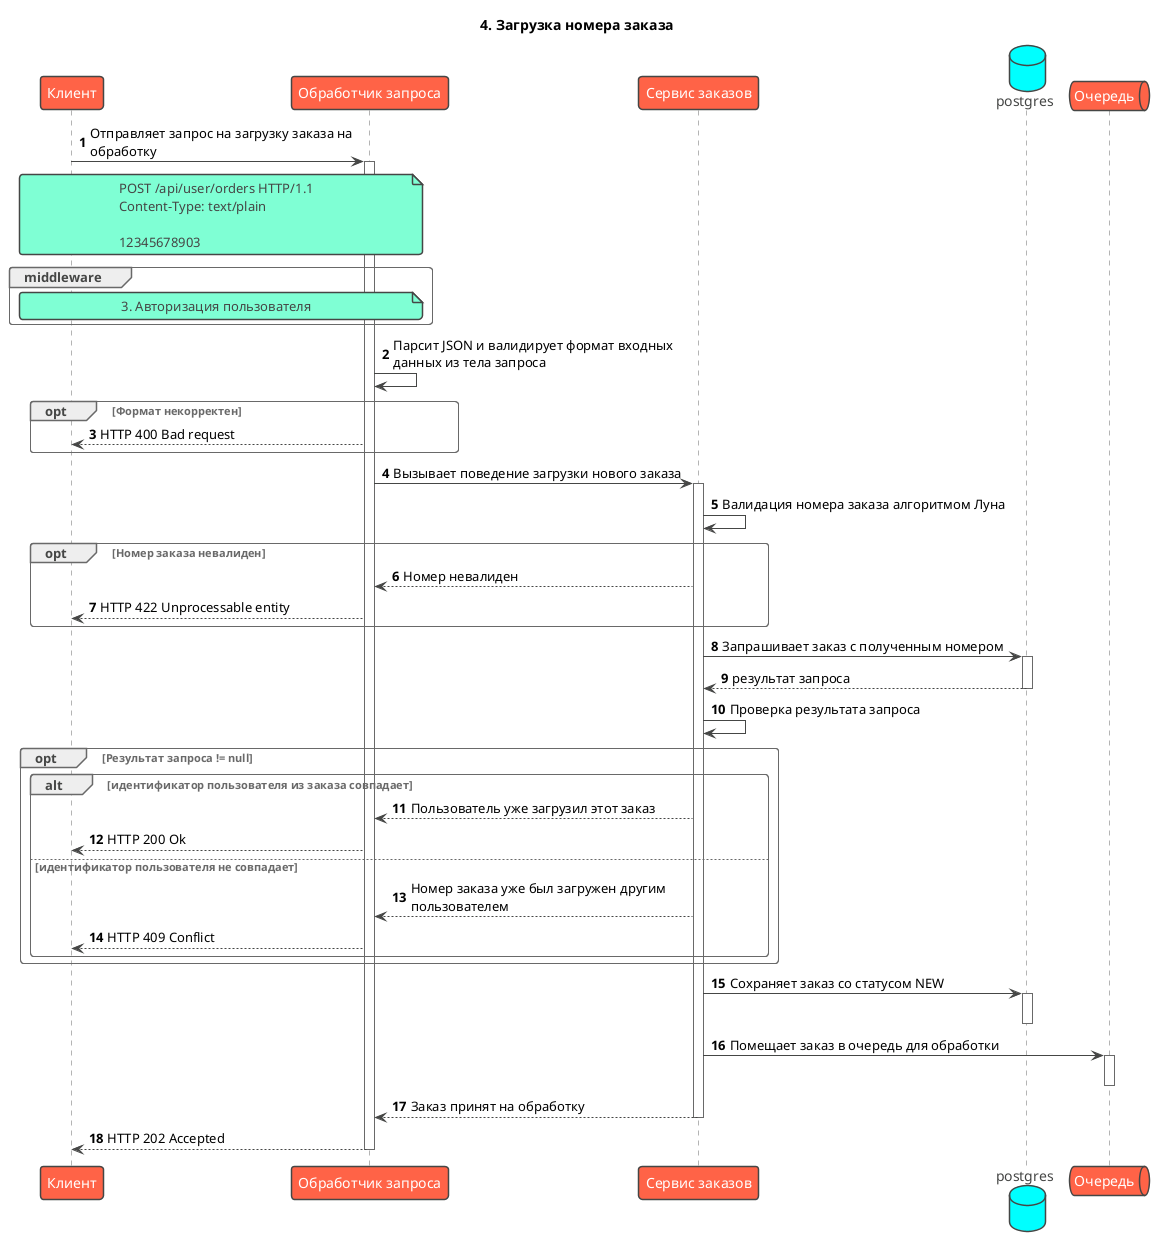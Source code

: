 @startuml
!theme vibrant
title: 4. Загрузка номера заказа
skinparam maxMessageSize 300
autonumber

participant "Клиент" as client
participant "Обработчик запроса" as handler
participant "Сервис заказов" as order
database "postgres" as db
queue "Очередь" as queue

client -> handler ++ : Отправляет запрос на загрузку заказа на обработку
note over client, handler
    POST /api/user/orders HTTP/1.1
    Content-Type: text/plain

    12345678903  
end note

group middleware
note over client, handler: 3. Авторизация пользователя
end group

handler -> handler : Парсит JSON и валидирует формат входных данных из тела запроса
opt Формат некорректен
    handler --> client: HTTP 400 Bad request
end

handler -> order ++ : Вызывает поведение загрузки нового заказа
order -> order: Валидация номера заказа алгоритмом Луна
opt Номер заказа невалиден
    order --> handler: Номер невалиден
    handler --> client: HTTP 422 Unprocessable entity
end

order -> db ++ : Запрашивает заказ с полученным номером
return результат запроса

order -> order: Проверка результата запроса
opt Результат запроса != null
    alt идентификатор пользователя из заказа совпадает
        order --> handler: Пользователь уже загрузил этот заказ
        handler --> client: HTTP 200 Ok
    else идентификатор пользователя не совпадает
        order --> handler: Номер заказа уже был загружен другим пользователем
        handler --> client: HTTP 409 Conflict
    end
end

order -> db ++: Сохраняет заказ со статусом NEW
deactivate db
order -> queue ++: Помещает заказ в очередь для обработки
deactivate queue
return Заказ принят на обработку
return HTTP 202 Accepted
@enduml
